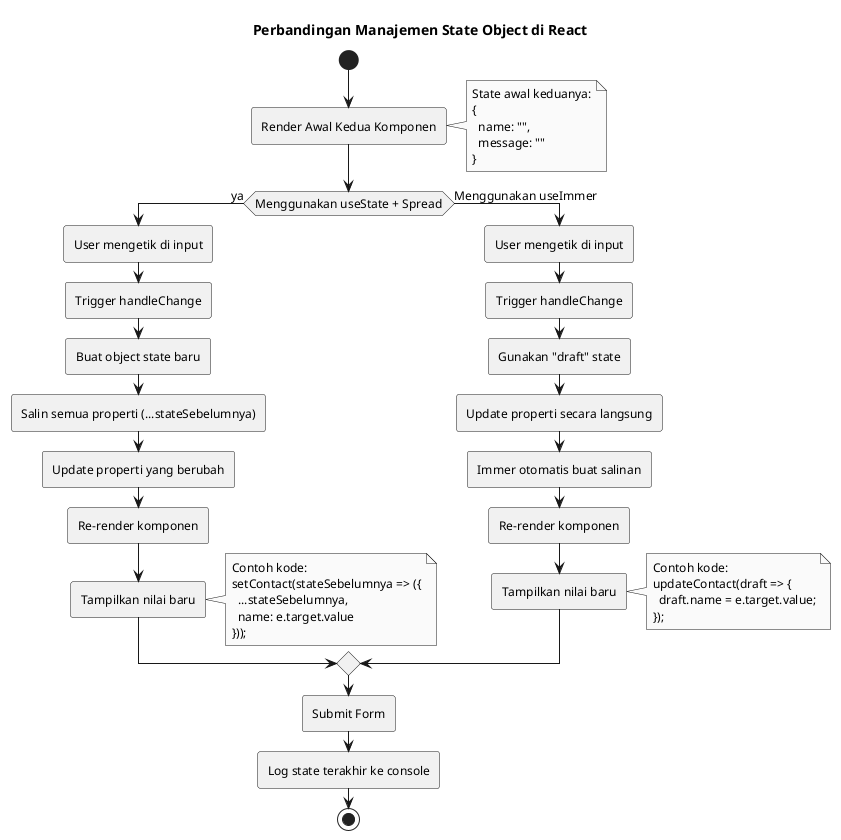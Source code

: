 @startuml React State Object Management Comparison

skinparam monochrome true
skinparam defaultFontName Arial
skinparam defaultFontSize 12
skinparam roundcorner 5

title Perbandingan Manajemen State Object di React

start

:Render Awal Kedua Komponen;
note right
  State awal keduanya:
  {
    name: "",
    message: ""
  }
endnote

if (Menggunakan useState + Spread) then (ya)
  :User mengetik di input;
  :Trigger handleChange;
  :Buat object state baru;
  :Salin semua properti (...stateSebelumnya);
  :Update properti yang berubah;
  :Re-render komponen;
  :Tampilkan nilai baru;
  
  note right
    Contoh kode:
    setContact(stateSebelumnya => ({
      ...stateSebelumnya,
      name: e.target.value
    }));
  endnote
else (Menggunakan useImmer)
  :User mengetik di input;
  :Trigger handleChange;
  :Gunakan "draft" state;
  :Update properti secara langsung;
  :Immer otomatis buat salinan;
  :Re-render komponen;
  :Tampilkan nilai baru;
  
  note right
    Contoh kode:
    updateContact(draft => {
      draft.name = e.target.value;
    });
  endnote
endif

:Submit Form;
:Log state terakhir ke console;
stop

@enduml